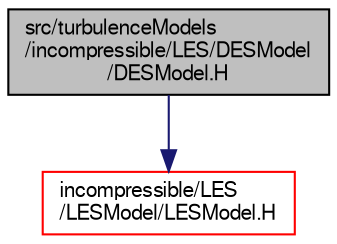 digraph "src/turbulenceModels/incompressible/LES/DESModel/DESModel.H"
{
  bgcolor="transparent";
  edge [fontname="FreeSans",fontsize="10",labelfontname="FreeSans",labelfontsize="10"];
  node [fontname="FreeSans",fontsize="10",shape=record];
  Node0 [label="src/turbulenceModels\l/incompressible/LES/DESModel\l/DESModel.H",height=0.2,width=0.4,color="black", fillcolor="grey75", style="filled", fontcolor="black"];
  Node0 -> Node1 [color="midnightblue",fontsize="10",style="solid",fontname="FreeSans"];
  Node1 [label="incompressible/LES\l/LESModel/LESModel.H",height=0.2,width=0.4,color="red",URL="$a39833.html"];
}
